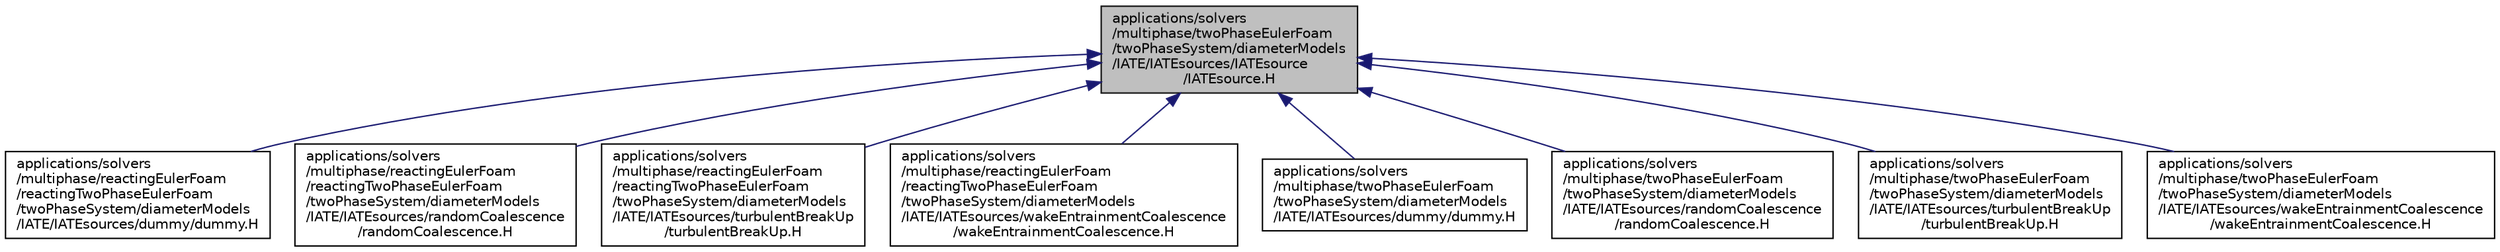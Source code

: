 digraph "applications/solvers/multiphase/twoPhaseEulerFoam/twoPhaseSystem/diameterModels/IATE/IATEsources/IATEsource/IATEsource.H"
{
  bgcolor="transparent";
  edge [fontname="Helvetica",fontsize="10",labelfontname="Helvetica",labelfontsize="10"];
  node [fontname="Helvetica",fontsize="10",shape=record];
  Node1 [label="applications/solvers\l/multiphase/twoPhaseEulerFoam\l/twoPhaseSystem/diameterModels\l/IATE/IATEsources/IATEsource\l/IATEsource.H",height=0.2,width=0.4,color="black", fillcolor="grey75", style="filled", fontcolor="black"];
  Node1 -> Node2 [dir="back",color="midnightblue",fontsize="10",style="solid",fontname="Helvetica"];
  Node2 [label="applications/solvers\l/multiphase/reactingEulerFoam\l/reactingTwoPhaseEulerFoam\l/twoPhaseSystem/diameterModels\l/IATE/IATEsources/dummy/dummy.H",height=0.2,width=0.4,color="black",URL="$a03988.html"];
  Node1 -> Node3 [dir="back",color="midnightblue",fontsize="10",style="solid",fontname="Helvetica"];
  Node3 [label="applications/solvers\l/multiphase/reactingEulerFoam\l/reactingTwoPhaseEulerFoam\l/twoPhaseSystem/diameterModels\l/IATE/IATEsources/randomCoalescence\l/randomCoalescence.H",height=0.2,width=0.4,color="black",URL="$a03996.html"];
  Node1 -> Node4 [dir="back",color="midnightblue",fontsize="10",style="solid",fontname="Helvetica"];
  Node4 [label="applications/solvers\l/multiphase/reactingEulerFoam\l/reactingTwoPhaseEulerFoam\l/twoPhaseSystem/diameterModels\l/IATE/IATEsources/turbulentBreakUp\l/turbulentBreakUp.H",height=0.2,width=0.4,color="black",URL="$a04000.html"];
  Node1 -> Node5 [dir="back",color="midnightblue",fontsize="10",style="solid",fontname="Helvetica"];
  Node5 [label="applications/solvers\l/multiphase/reactingEulerFoam\l/reactingTwoPhaseEulerFoam\l/twoPhaseSystem/diameterModels\l/IATE/IATEsources/wakeEntrainmentCoalescence\l/wakeEntrainmentCoalescence.H",height=0.2,width=0.4,color="black",URL="$a04004.html"];
  Node1 -> Node6 [dir="back",color="midnightblue",fontsize="10",style="solid",fontname="Helvetica"];
  Node6 [label="applications/solvers\l/multiphase/twoPhaseEulerFoam\l/twoPhaseSystem/diameterModels\l/IATE/IATEsources/dummy/dummy.H",height=0.2,width=0.4,color="black",URL="$a03989.html"];
  Node1 -> Node7 [dir="back",color="midnightblue",fontsize="10",style="solid",fontname="Helvetica"];
  Node7 [label="applications/solvers\l/multiphase/twoPhaseEulerFoam\l/twoPhaseSystem/diameterModels\l/IATE/IATEsources/randomCoalescence\l/randomCoalescence.H",height=0.2,width=0.4,color="black",URL="$a03997.html"];
  Node1 -> Node8 [dir="back",color="midnightblue",fontsize="10",style="solid",fontname="Helvetica"];
  Node8 [label="applications/solvers\l/multiphase/twoPhaseEulerFoam\l/twoPhaseSystem/diameterModels\l/IATE/IATEsources/turbulentBreakUp\l/turbulentBreakUp.H",height=0.2,width=0.4,color="black",URL="$a04001.html"];
  Node1 -> Node9 [dir="back",color="midnightblue",fontsize="10",style="solid",fontname="Helvetica"];
  Node9 [label="applications/solvers\l/multiphase/twoPhaseEulerFoam\l/twoPhaseSystem/diameterModels\l/IATE/IATEsources/wakeEntrainmentCoalescence\l/wakeEntrainmentCoalescence.H",height=0.2,width=0.4,color="black",URL="$a04005.html"];
}
